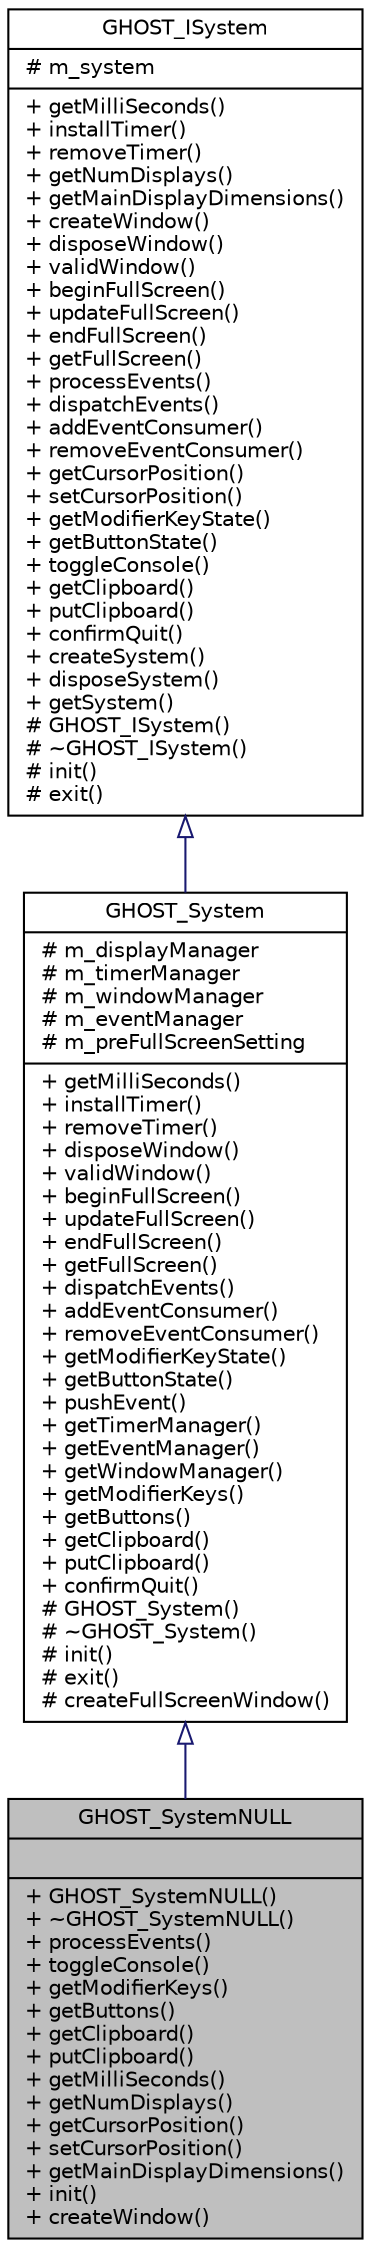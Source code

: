 digraph G
{
  edge [fontname="Helvetica",fontsize="10",labelfontname="Helvetica",labelfontsize="10"];
  node [fontname="Helvetica",fontsize="10",shape=record];
  Node1 [label="{GHOST_SystemNULL\n||+ GHOST_SystemNULL()\l+ ~GHOST_SystemNULL()\l+ processEvents()\l+ toggleConsole()\l+ getModifierKeys()\l+ getButtons()\l+ getClipboard()\l+ putClipboard()\l+ getMilliSeconds()\l+ getNumDisplays()\l+ getCursorPosition()\l+ setCursorPosition()\l+ getMainDisplayDimensions()\l+ init()\l+ createWindow()\l}",height=0.2,width=0.4,color="black", fillcolor="grey75", style="filled" fontcolor="black"];
  Node2 -> Node1 [dir=back,color="midnightblue",fontsize="10",style="solid",arrowtail="empty",fontname="Helvetica"];
  Node2 [label="{GHOST_System\n|# m_displayManager\l# m_timerManager\l# m_windowManager\l# m_eventManager\l# m_preFullScreenSetting\l|+ getMilliSeconds()\l+ installTimer()\l+ removeTimer()\l+ disposeWindow()\l+ validWindow()\l+ beginFullScreen()\l+ updateFullScreen()\l+ endFullScreen()\l+ getFullScreen()\l+ dispatchEvents()\l+ addEventConsumer()\l+ removeEventConsumer()\l+ getModifierKeyState()\l+ getButtonState()\l+ pushEvent()\l+ getTimerManager()\l+ getEventManager()\l+ getWindowManager()\l+ getModifierKeys()\l+ getButtons()\l+ getClipboard()\l+ putClipboard()\l+ confirmQuit()\l# GHOST_System()\l# ~GHOST_System()\l# init()\l# exit()\l# createFullScreenWindow()\l}",height=0.2,width=0.4,color="black", fillcolor="white", style="filled",URL="$db/d6d/classGHOST__System.html"];
  Node3 -> Node2 [dir=back,color="midnightblue",fontsize="10",style="solid",arrowtail="empty",fontname="Helvetica"];
  Node3 [label="{GHOST_ISystem\n|# m_system\l|+ getMilliSeconds()\l+ installTimer()\l+ removeTimer()\l+ getNumDisplays()\l+ getMainDisplayDimensions()\l+ createWindow()\l+ disposeWindow()\l+ validWindow()\l+ beginFullScreen()\l+ updateFullScreen()\l+ endFullScreen()\l+ getFullScreen()\l+ processEvents()\l+ dispatchEvents()\l+ addEventConsumer()\l+ removeEventConsumer()\l+ getCursorPosition()\l+ setCursorPosition()\l+ getModifierKeyState()\l+ getButtonState()\l+ toggleConsole()\l+ getClipboard()\l+ putClipboard()\l+ confirmQuit()\l+ createSystem()\l+ disposeSystem()\l+ getSystem()\l# GHOST_ISystem()\l# ~GHOST_ISystem()\l# init()\l# exit()\l}",height=0.2,width=0.4,color="black", fillcolor="white", style="filled",URL="$d8/db3/classGHOST__ISystem.html"];
}
